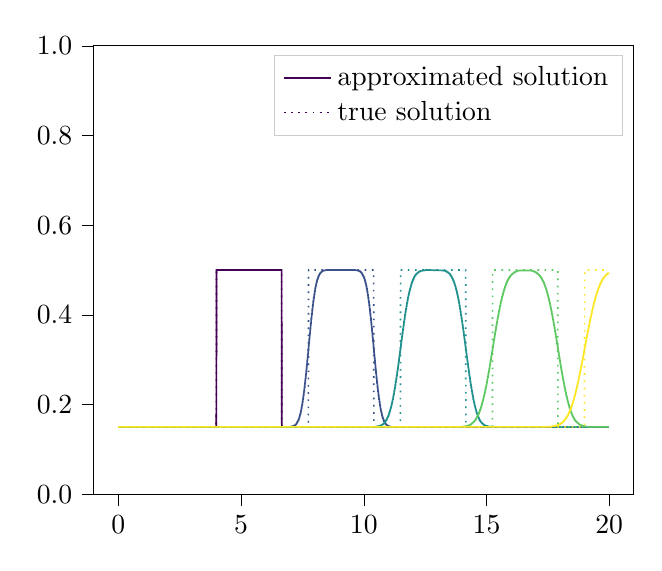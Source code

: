 % This file was created by tikzplotlib v0.9.8.
\begin{tikzpicture}

\definecolor{color0}{rgb}{0.267,0.005,0.329}
\definecolor{color1}{rgb}{0.23,0.322,0.546}
\definecolor{color2}{rgb}{0.128,0.567,0.551}
\definecolor{color3}{rgb}{0.369,0.789,0.383}
\definecolor{color4}{rgb}{0.993,0.906,0.144}

\begin{axis}[
legend cell align={left},
legend style={fill opacity=0.8, draw opacity=1, text opacity=1, draw=white!80!black},
tick align=outside,
tick pos=left,
x grid style={white!69.02!black},
xmin=-1.0, xmax=20.989,
xtick style={color=black},
y grid style={white!69.02!black},
ymin=0, ymax=1,
ytick style={color=black},
ytick={0,0.2,0.4,0.6,0.8,1},
yticklabels={0.0,0.2,0.4,0.6,0.8,1.0}
]
\addplot [semithick, color0]
table {%
0 0.15
3.99 0.15
4 0.5
6.65 0.5
6.66 0.15
19.99 0.15
};
\addlegendentry{approximated solution}
\addplot [semithick, color0, dotted]
table {%
0 0.15
3.99 0.15
4 0.5
6.65 0.5
6.66 0.15
19.99 0.15
};
\addlegendentry{true solution}
\addplot [semithick, color1, forget plot]
table {%
0 0.15
6.99 0.15
7.13 0.152
7.14 0.152
7.15 0.152
7.16 0.153
7.17 0.153
7.18 0.153
7.19 0.153
7.2 0.154
7.21 0.154
7.22 0.155
7.23 0.155
7.24 0.156
7.25 0.156
7.26 0.158
7.27 0.158
7.28 0.16
7.29 0.16
7.3 0.162
7.31 0.162
7.32 0.164
7.33 0.164
7.34 0.166
7.35 0.166
7.36 0.169
7.37 0.169
7.38 0.173
7.39 0.173
7.4 0.177
7.41 0.177
7.42 0.181
7.43 0.181
7.44 0.186
7.45 0.186
7.46 0.192
7.47 0.192
7.48 0.198
7.49 0.198
7.5 0.205
7.51 0.205
7.52 0.212
7.53 0.212
7.54 0.22
7.55 0.22
7.56 0.228
7.57 0.228
7.58 0.237
7.59 0.237
7.6 0.247
7.61 0.247
7.62 0.257
7.63 0.257
7.64 0.267
7.65 0.267
7.66 0.278
7.67 0.278
7.68 0.289
7.69 0.289
7.7 0.301
7.71 0.301
7.72 0.312
7.73 0.312
7.74 0.324
7.75 0.324
7.76 0.336
7.77 0.336
7.78 0.347
7.79 0.347
7.8 0.359
7.81 0.359
7.82 0.37
7.83 0.37
7.84 0.381
7.85 0.381
7.86 0.392
7.87 0.392
7.88 0.402
7.89 0.402
7.9 0.412
7.91 0.412
7.92 0.421
7.93 0.421
7.94 0.43
7.95 0.43
7.96 0.438
7.97 0.438
7.98 0.445
7.99 0.445
8 0.452
8.01 0.452
8.02 0.459
8.03 0.459
8.04 0.464
8.05 0.464
8.06 0.469
8.07 0.469
8.08 0.474
8.09 0.474
8.1 0.478
8.11 0.478
8.12 0.481
8.13 0.481
8.14 0.484
8.15 0.484
8.16 0.487
8.17 0.487
8.18 0.489
8.19 0.489
8.2 0.491
8.21 0.491
8.22 0.493
8.23 0.493
8.24 0.494
8.25 0.494
8.26 0.495
8.27 0.495
8.28 0.496
8.29 0.496
8.3 0.497
8.31 0.497
8.32 0.498
8.33 0.498
8.34 0.498
8.35 0.498
8.36 0.499
8.39 0.499
8.42 0.499
8.47 0.5
8.53 0.5
8.65 0.5
9.31 0.5
9.65 0.5
9.79 0.498
9.8 0.498
9.81 0.498
9.82 0.497
9.83 0.497
9.84 0.497
9.85 0.497
9.86 0.496
9.87 0.496
9.88 0.495
9.89 0.495
9.9 0.494
9.91 0.494
9.92 0.492
9.93 0.492
9.94 0.49
9.95 0.49
9.96 0.488
9.97 0.488
9.98 0.486
9.99 0.486
10 0.484
10.01 0.484
10.02 0.481
10.03 0.481
10.04 0.477
10.05 0.477
10.06 0.473
10.07 0.473
10.08 0.469
10.09 0.469
10.1 0.464
10.11 0.464
10.12 0.458
10.13 0.458
10.14 0.452
10.15 0.452
10.16 0.445
10.17 0.445
10.18 0.438
10.19 0.438
10.2 0.43
10.21 0.43
10.22 0.422
10.23 0.422
10.24 0.413
10.25 0.413
10.26 0.403
10.27 0.403
10.28 0.393
10.29 0.393
10.3 0.383
10.31 0.383
10.32 0.372
10.33 0.372
10.34 0.361
10.35 0.361
10.36 0.349
10.37 0.349
10.38 0.338
10.39 0.338
10.4 0.326
10.41 0.326
10.42 0.314
10.43 0.314
10.44 0.303
10.45 0.303
10.46 0.291
10.47 0.291
10.48 0.28
10.49 0.28
10.5 0.269
10.51 0.269
10.52 0.258
10.53 0.258
10.54 0.248
10.55 0.248
10.56 0.238
10.57 0.238
10.58 0.229
10.59 0.229
10.6 0.22
10.61 0.22
10.62 0.212
10.63 0.212
10.64 0.205
10.65 0.205
10.66 0.198
10.67 0.198
10.68 0.191
10.69 0.191
10.7 0.186
10.71 0.186
10.72 0.181
10.73 0.181
10.74 0.176
10.75 0.176
10.76 0.172
10.77 0.172
10.78 0.169
10.79 0.169
10.8 0.166
10.81 0.166
10.82 0.163
10.83 0.163
10.84 0.161
10.85 0.161
10.86 0.159
10.87 0.159
10.88 0.157
10.89 0.157
10.9 0.156
10.91 0.156
10.92 0.155
10.93 0.155
10.94 0.154
10.95 0.154
10.96 0.153
10.97 0.153
10.98 0.152
10.99 0.152
11 0.152
11.01 0.152
11.02 0.151
11.05 0.151
11.08 0.151
11.13 0.15
11.19 0.15
11.31 0.15
11.98 0.15
19.99 0.15
};
\addplot [semithick, color1, dotted, forget plot]
table {%
0 0.15
7.74 0.15
7.75 0.5
10.4 0.5
10.41 0.15
19.99 0.15
};
\addplot [semithick, color2, forget plot]
table {%
0 0.15
10.43 0.15
10.63 0.152
10.66 0.152
10.67 0.152
10.68 0.153
10.69 0.153
10.7 0.153
10.71 0.153
10.72 0.154
10.73 0.154
10.74 0.155
10.75 0.155
10.76 0.155
10.77 0.155
10.78 0.156
10.79 0.156
10.8 0.157
10.81 0.157
10.82 0.158
10.83 0.158
10.84 0.159
10.85 0.159
10.86 0.161
10.87 0.161
10.88 0.162
10.89 0.162
10.9 0.164
10.91 0.164
10.92 0.166
10.93 0.166
10.94 0.168
10.95 0.168
10.96 0.17
10.97 0.17
10.98 0.173
10.99 0.173
11 0.175
11.01 0.175
11.02 0.178
11.03 0.178
11.04 0.182
11.05 0.182
11.06 0.185
11.07 0.185
11.08 0.189
11.09 0.189
11.1 0.193
11.11 0.193
11.12 0.197
11.13 0.197
11.14 0.202
11.15 0.202
11.16 0.207
11.17 0.207
11.18 0.212
11.19 0.212
11.2 0.218
11.21 0.218
11.22 0.223
11.23 0.223
11.24 0.23
11.25 0.23
11.26 0.236
11.27 0.236
11.28 0.243
11.29 0.243
11.3 0.25
11.31 0.25
11.32 0.257
11.33 0.257
11.34 0.264
11.35 0.264
11.36 0.272
11.37 0.272
11.38 0.279
11.39 0.279
11.4 0.287
11.41 0.287
11.42 0.295
11.43 0.295
11.44 0.304
11.45 0.304
11.46 0.312
11.47 0.312
11.48 0.32
11.49 0.32
11.5 0.328
11.51 0.328
11.52 0.337
11.53 0.337
11.54 0.345
11.55 0.345
11.56 0.353
11.57 0.353
11.58 0.361
11.59 0.361
11.6 0.369
11.61 0.369
11.62 0.377
11.63 0.377
11.64 0.385
11.65 0.385
11.66 0.392
11.67 0.392
11.68 0.4
11.69 0.4
11.7 0.407
11.71 0.407
11.72 0.413
11.73 0.413
11.74 0.42
11.75 0.42
11.76 0.426
11.77 0.426
11.78 0.432
11.79 0.432
11.8 0.438
11.81 0.438
11.82 0.443
11.83 0.443
11.84 0.448
11.85 0.448
11.86 0.453
11.87 0.453
11.88 0.457
11.89 0.457
11.9 0.461
11.91 0.461
11.92 0.465
11.93 0.465
11.94 0.469
11.95 0.469
11.96 0.472
11.97 0.472
11.98 0.475
11.99 0.475
12 0.478
12.01 0.478
12.02 0.48
12.03 0.48
12.04 0.483
12.05 0.483
12.06 0.485
12.07 0.485
12.08 0.487
12.09 0.487
12.1 0.488
12.11 0.488
12.12 0.49
12.13 0.49
12.14 0.491
12.15 0.491
12.16 0.492
12.17 0.492
12.18 0.493
12.19 0.493
12.2 0.494
12.21 0.494
12.22 0.495
12.23 0.495
12.24 0.496
12.25 0.496
12.26 0.496
12.27 0.496
12.28 0.497
12.29 0.497
12.3 0.497
12.31 0.497
12.32 0.498
12.33 0.498
12.34 0.498
12.37 0.498
12.4 0.499
12.43 0.499
12.47 0.499
12.52 0.5
13.17 0.499
13.24 0.499
13.27 0.498
13.3 0.498
13.31 0.498
13.32 0.498
13.33 0.498
13.34 0.497
13.35 0.497
13.36 0.497
13.37 0.497
13.38 0.496
13.39 0.496
13.4 0.495
13.41 0.495
13.42 0.495
13.43 0.495
13.44 0.494
13.45 0.494
13.46 0.493
13.47 0.493
13.48 0.492
13.49 0.492
13.5 0.491
13.51 0.491
13.52 0.489
13.53 0.489
13.54 0.488
13.55 0.488
13.56 0.486
13.57 0.486
13.58 0.484
13.59 0.484
13.6 0.482
13.61 0.482
13.62 0.48
13.63 0.48
13.64 0.477
13.65 0.477
13.66 0.475
13.67 0.475
13.68 0.472
13.69 0.472
13.7 0.468
13.71 0.468
13.72 0.465
13.73 0.465
13.74 0.461
13.75 0.461
13.76 0.457
13.77 0.457
13.78 0.453
13.79 0.453
13.8 0.448
13.81 0.448
13.82 0.443
13.83 0.443
13.84 0.438
13.85 0.438
13.86 0.432
13.87 0.432
13.88 0.427
13.89 0.427
13.9 0.42
13.91 0.42
13.92 0.414
13.93 0.414
13.94 0.407
13.95 0.407
13.96 0.4
13.97 0.4
13.98 0.393
13.99 0.393
14 0.386
14.01 0.386
14.02 0.378
14.03 0.378
14.04 0.371
14.05 0.371
14.06 0.363
14.07 0.363
14.08 0.355
14.09 0.355
14.1 0.346
14.11 0.346
14.12 0.338
14.13 0.338
14.14 0.33
14.15 0.33
14.16 0.322
14.17 0.322
14.18 0.313
14.19 0.313
14.2 0.305
14.21 0.305
14.22 0.297
14.23 0.297
14.24 0.289
14.25 0.289
14.26 0.281
14.27 0.281
14.28 0.273
14.29 0.273
14.3 0.265
14.31 0.265
14.32 0.258
14.33 0.258
14.34 0.25
14.35 0.25
14.36 0.243
14.37 0.243
14.38 0.237
14.39 0.237
14.4 0.23
14.41 0.23
14.42 0.224
14.43 0.224
14.44 0.218
14.45 0.218
14.46 0.212
14.47 0.212
14.48 0.207
14.49 0.207
14.5 0.202
14.51 0.202
14.52 0.197
14.53 0.197
14.54 0.193
14.55 0.193
14.56 0.189
14.57 0.189
14.58 0.185
14.59 0.185
14.6 0.181
14.61 0.181
14.62 0.178
14.63 0.178
14.64 0.175
14.65 0.175
14.66 0.172
14.67 0.172
14.68 0.17
14.69 0.17
14.7 0.167
14.71 0.167
14.72 0.165
14.73 0.165
14.74 0.163
14.75 0.163
14.76 0.162
14.77 0.162
14.78 0.16
14.79 0.16
14.8 0.159
14.81 0.159
14.82 0.158
14.83 0.158
14.84 0.157
14.85 0.157
14.86 0.156
14.87 0.156
14.88 0.155
14.89 0.155
14.9 0.154
14.91 0.154
14.92 0.154
14.93 0.154
14.94 0.153
14.95 0.153
14.96 0.153
14.97 0.153
14.98 0.152
14.99 0.152
15 0.152
15.03 0.152
15.06 0.151
15.09 0.151
15.13 0.151
15.18 0.15
19.99 0.15
};
\addplot [semithick, color2, dotted, forget plot]
table {%
0 0.15
11.49 0.15
11.5 0.5
14.15 0.5
14.16 0.15
19.99 0.15
};
\addplot [semithick, color3, forget plot]
table {%
0 0.15
13.96 0.15
14.2 0.152
14.23 0.152
14.24 0.152
14.25 0.153
14.26 0.153
14.27 0.153
14.28 0.153
14.29 0.154
14.3 0.154
14.31 0.154
14.32 0.154
14.33 0.155
14.34 0.155
14.35 0.155
14.36 0.155
14.37 0.156
14.38 0.156
14.39 0.157
14.4 0.157
14.41 0.158
14.42 0.158
14.43 0.159
14.44 0.159
14.45 0.16
14.46 0.16
14.47 0.161
14.48 0.161
14.49 0.162
14.5 0.162
14.51 0.163
14.52 0.163
14.53 0.165
14.54 0.165
14.55 0.166
14.56 0.166
14.57 0.168
14.58 0.168
14.59 0.17
14.6 0.17
14.61 0.172
14.62 0.172
14.63 0.174
14.64 0.174
14.65 0.176
14.66 0.176
14.67 0.178
14.68 0.178
14.69 0.181
14.7 0.181
14.71 0.184
14.72 0.184
14.73 0.187
14.74 0.187
14.75 0.19
14.76 0.19
14.77 0.193
14.78 0.193
14.79 0.197
14.8 0.197
14.81 0.201
14.82 0.201
14.83 0.205
14.84 0.205
14.85 0.209
14.86 0.209
14.87 0.213
14.88 0.213
14.89 0.218
14.9 0.218
14.91 0.222
14.92 0.222
14.93 0.227
14.94 0.227
14.95 0.233
14.96 0.233
14.97 0.238
14.98 0.238
14.99 0.243
15 0.243
15.01 0.249
15.02 0.249
15.03 0.255
15.04 0.255
15.05 0.261
15.06 0.261
15.07 0.267
15.08 0.267
15.09 0.273
15.1 0.273
15.11 0.279
15.12 0.279
15.13 0.286
15.14 0.286
15.15 0.292
15.16 0.292
15.17 0.299
15.18 0.299
15.19 0.306
15.2 0.306
15.21 0.313
15.22 0.313
15.23 0.319
15.24 0.319
15.25 0.326
15.26 0.326
15.27 0.333
15.28 0.333
15.29 0.34
15.3 0.34
15.31 0.346
15.32 0.346
15.33 0.353
15.34 0.353
15.35 0.36
15.36 0.36
15.37 0.366
15.38 0.366
15.39 0.373
15.4 0.373
15.41 0.379
15.42 0.379
15.43 0.385
15.44 0.385
15.45 0.392
15.46 0.392
15.47 0.397
15.48 0.397
15.49 0.403
15.5 0.403
15.51 0.409
15.52 0.409
15.53 0.414
15.54 0.414
15.55 0.42
15.56 0.42
15.57 0.425
15.58 0.425
15.59 0.43
15.6 0.43
15.61 0.434
15.62 0.434
15.63 0.439
15.64 0.439
15.65 0.443
15.66 0.443
15.67 0.447
15.68 0.447
15.69 0.451
15.7 0.451
15.71 0.455
15.72 0.455
15.73 0.458
15.74 0.458
15.75 0.462
15.76 0.462
15.77 0.465
15.78 0.465
15.79 0.468
15.8 0.468
15.81 0.471
15.82 0.471
15.83 0.473
15.84 0.473
15.85 0.476
15.86 0.476
15.87 0.478
15.88 0.478
15.89 0.48
15.9 0.48
15.91 0.482
15.92 0.482
15.93 0.484
15.94 0.484
15.95 0.485
15.96 0.485
15.97 0.487
15.98 0.487
15.99 0.488
16 0.488
16.01 0.489
16.02 0.489
16.03 0.49
16.04 0.49
16.05 0.491
16.06 0.491
16.07 0.492
16.08 0.492
16.09 0.493
16.1 0.493
16.11 0.494
16.12 0.494
16.13 0.495
16.14 0.495
16.15 0.495
16.16 0.495
16.17 0.496
16.18 0.496
16.19 0.496
16.2 0.496
16.21 0.497
16.22 0.497
16.23 0.497
16.24 0.497
16.25 0.498
16.28 0.498
16.31 0.498
16.34 0.499
16.37 0.499
16.42 0.499
16.47 0.499
16.74 0.499
16.81 0.499
16.84 0.498
16.87 0.498
16.9 0.497
16.91 0.497
16.92 0.497
16.93 0.497
16.94 0.497
16.95 0.496
16.96 0.496
16.97 0.496
16.98 0.496
16.99 0.495
17 0.495
17.01 0.495
17.02 0.495
17.03 0.494
17.04 0.494
17.05 0.493
17.06 0.493
17.07 0.492
17.08 0.492
17.09 0.491
17.1 0.491
17.11 0.49
17.12 0.49
17.13 0.489
17.14 0.489
17.15 0.488
17.16 0.488
17.17 0.487
17.18 0.487
17.19 0.485
17.2 0.485
17.21 0.484
17.22 0.484
17.23 0.482
17.24 0.482
17.25 0.48
17.26 0.48
17.27 0.478
17.28 0.478
17.29 0.476
17.3 0.476
17.31 0.474
17.32 0.474
17.33 0.472
17.34 0.472
17.35 0.469
17.36 0.469
17.37 0.466
17.38 0.466
17.39 0.463
17.4 0.463
17.41 0.46
17.42 0.46
17.43 0.457
17.44 0.457
17.45 0.453
17.46 0.453
17.47 0.449
17.48 0.449
17.49 0.445
17.5 0.445
17.51 0.441
17.52 0.441
17.53 0.437
17.54 0.437
17.55 0.432
17.56 0.432
17.57 0.428
17.58 0.428
17.59 0.423
17.6 0.423
17.61 0.417
17.62 0.417
17.63 0.412
17.64 0.412
17.65 0.407
17.66 0.407
17.67 0.401
17.68 0.401
17.69 0.395
17.7 0.395
17.71 0.389
17.72 0.389
17.73 0.383
17.74 0.383
17.75 0.377
17.76 0.377
17.77 0.371
17.78 0.371
17.79 0.364
17.8 0.364
17.81 0.358
17.82 0.358
17.83 0.351
17.84 0.351
17.85 0.344
17.86 0.344
17.87 0.337
17.88 0.337
17.89 0.331
17.9 0.331
17.91 0.324
17.92 0.324
17.93 0.317
17.94 0.317
17.95 0.31
17.96 0.31
17.97 0.304
17.98 0.304
17.99 0.297
18 0.297
18.01 0.29
18.02 0.29
18.03 0.284
18.04 0.284
18.05 0.277
18.06 0.277
18.07 0.271
18.08 0.271
18.09 0.265
18.1 0.265
18.11 0.258
18.12 0.258
18.13 0.253
18.14 0.253
18.15 0.247
18.16 0.247
18.17 0.241
18.18 0.241
18.19 0.236
18.2 0.236
18.21 0.23
18.22 0.23
18.23 0.225
18.24 0.225
18.25 0.22
18.26 0.22
18.27 0.216
18.28 0.216
18.29 0.211
18.3 0.211
18.31 0.207
18.32 0.207
18.33 0.203
18.34 0.203
18.35 0.199
18.36 0.199
18.37 0.195
18.38 0.195
18.39 0.192
18.4 0.192
18.41 0.188
18.42 0.188
18.43 0.185
18.44 0.185
18.45 0.182
18.46 0.182
18.47 0.179
18.48 0.179
18.49 0.177
18.5 0.177
18.51 0.174
18.52 0.174
18.53 0.172
18.54 0.172
18.55 0.17
18.56 0.17
18.57 0.168
18.58 0.168
18.59 0.166
18.6 0.166
18.61 0.165
18.62 0.165
18.63 0.163
18.64 0.163
18.65 0.162
18.66 0.162
18.67 0.161
18.68 0.161
18.69 0.16
18.7 0.16
18.71 0.159
18.72 0.159
18.73 0.158
18.74 0.158
18.75 0.157
18.76 0.157
18.77 0.156
18.78 0.156
18.79 0.155
18.8 0.155
18.81 0.155
18.82 0.155
18.83 0.154
18.84 0.154
18.85 0.154
18.86 0.154
18.87 0.153
18.88 0.153
18.89 0.153
18.9 0.153
18.91 0.152
18.94 0.152
18.97 0.152
19 0.151
19.03 0.151
19.08 0.151
19.13 0.15
19.28 0.15
19.48 0.15
19.99 0.15
};
\addplot [semithick, color3, dotted, forget plot]
table {%
0 0.15
15.24 0.15
15.25 0.5
17.9 0.5
17.91 0.15
19.99 0.15
};
\addplot [semithick, color4, forget plot]
table {%
0 0.15
17.5 0.15
17.78 0.152
17.81 0.152
17.84 0.153
17.87 0.153
17.88 0.153
17.89 0.154
17.9 0.154
17.91 0.154
17.92 0.154
17.93 0.154
17.94 0.154
17.95 0.155
17.96 0.155
17.97 0.156
17.98 0.156
17.99 0.156
18 0.156
18.01 0.157
18.02 0.157
18.03 0.158
18.04 0.158
18.05 0.158
18.06 0.158
18.07 0.159
18.08 0.159
18.09 0.16
18.1 0.16
18.11 0.161
18.12 0.161
18.13 0.162
18.14 0.162
18.15 0.163
18.16 0.163
18.17 0.165
18.18 0.165
18.19 0.166
18.2 0.166
18.21 0.167
18.22 0.167
18.23 0.169
18.24 0.169
18.25 0.171
18.26 0.171
18.27 0.172
18.28 0.172
18.29 0.174
18.3 0.174
18.31 0.176
18.32 0.176
18.33 0.178
18.34 0.178
18.35 0.181
18.36 0.181
18.37 0.183
18.38 0.183
18.39 0.186
18.4 0.186
18.41 0.188
18.42 0.188
18.43 0.191
18.44 0.191
18.45 0.194
18.46 0.194
18.47 0.197
18.48 0.197
18.49 0.2
18.5 0.2
18.51 0.204
18.52 0.204
18.53 0.207
18.54 0.207
18.55 0.211
18.56 0.211
18.57 0.215
18.58 0.215
18.59 0.219
18.6 0.219
18.61 0.223
18.62 0.223
18.63 0.227
18.64 0.227
18.65 0.232
18.66 0.232
18.67 0.236
18.68 0.236
18.69 0.241
18.7 0.241
18.71 0.246
18.72 0.246
18.73 0.251
18.74 0.251
18.75 0.256
18.76 0.256
18.77 0.261
18.78 0.261
18.79 0.266
18.8 0.266
18.81 0.272
18.82 0.272
18.83 0.277
18.84 0.277
18.85 0.283
18.86 0.283
18.87 0.288
18.88 0.288
18.89 0.294
18.9 0.294
18.91 0.3
18.92 0.3
18.93 0.305
18.94 0.305
18.95 0.311
18.96 0.311
18.97 0.317
18.98 0.317
18.99 0.323
19 0.323
19.01 0.329
19.02 0.329
19.03 0.335
19.04 0.335
19.05 0.341
19.06 0.341
19.07 0.347
19.08 0.347
19.09 0.352
19.1 0.352
19.11 0.358
19.12 0.358
19.13 0.364
19.14 0.364
19.15 0.369
19.16 0.369
19.17 0.375
19.18 0.375
19.19 0.38
19.2 0.38
19.21 0.386
19.22 0.386
19.23 0.391
19.24 0.391
19.25 0.396
19.26 0.396
19.27 0.401
19.28 0.401
19.29 0.406
19.3 0.406
19.31 0.411
19.32 0.411
19.33 0.416
19.34 0.416
19.35 0.42
19.36 0.42
19.37 0.425
19.38 0.425
19.39 0.429
19.4 0.429
19.41 0.433
19.42 0.433
19.43 0.437
19.44 0.437
19.45 0.441
19.46 0.441
19.47 0.445
19.48 0.445
19.49 0.448
19.5 0.448
19.51 0.451
19.52 0.451
19.53 0.455
19.54 0.455
19.55 0.458
19.56 0.458
19.57 0.461
19.58 0.461
19.59 0.463
19.6 0.463
19.61 0.466
19.62 0.466
19.63 0.469
19.64 0.469
19.65 0.471
19.66 0.471
19.67 0.473
19.68 0.473
19.69 0.475
19.7 0.475
19.71 0.477
19.72 0.477
19.73 0.479
19.74 0.479
19.75 0.481
19.76 0.481
19.77 0.482
19.78 0.482
19.79 0.484
19.8 0.484
19.81 0.485
19.82 0.485
19.83 0.486
19.84 0.486
19.85 0.488
19.86 0.488
19.87 0.489
19.88 0.489
19.89 0.49
19.9 0.49
19.91 0.491
19.92 0.491
19.93 0.492
19.94 0.492
19.95 0.492
19.96 0.492
19.97 0.493
19.98 0.493
19.99 0.494
};
\addplot [semithick, color4, dotted, forget plot]
table {%
0 0.15
18.99 0.15
19 0.5
19.99 0.5
};
\end{axis}

\end{tikzpicture}
